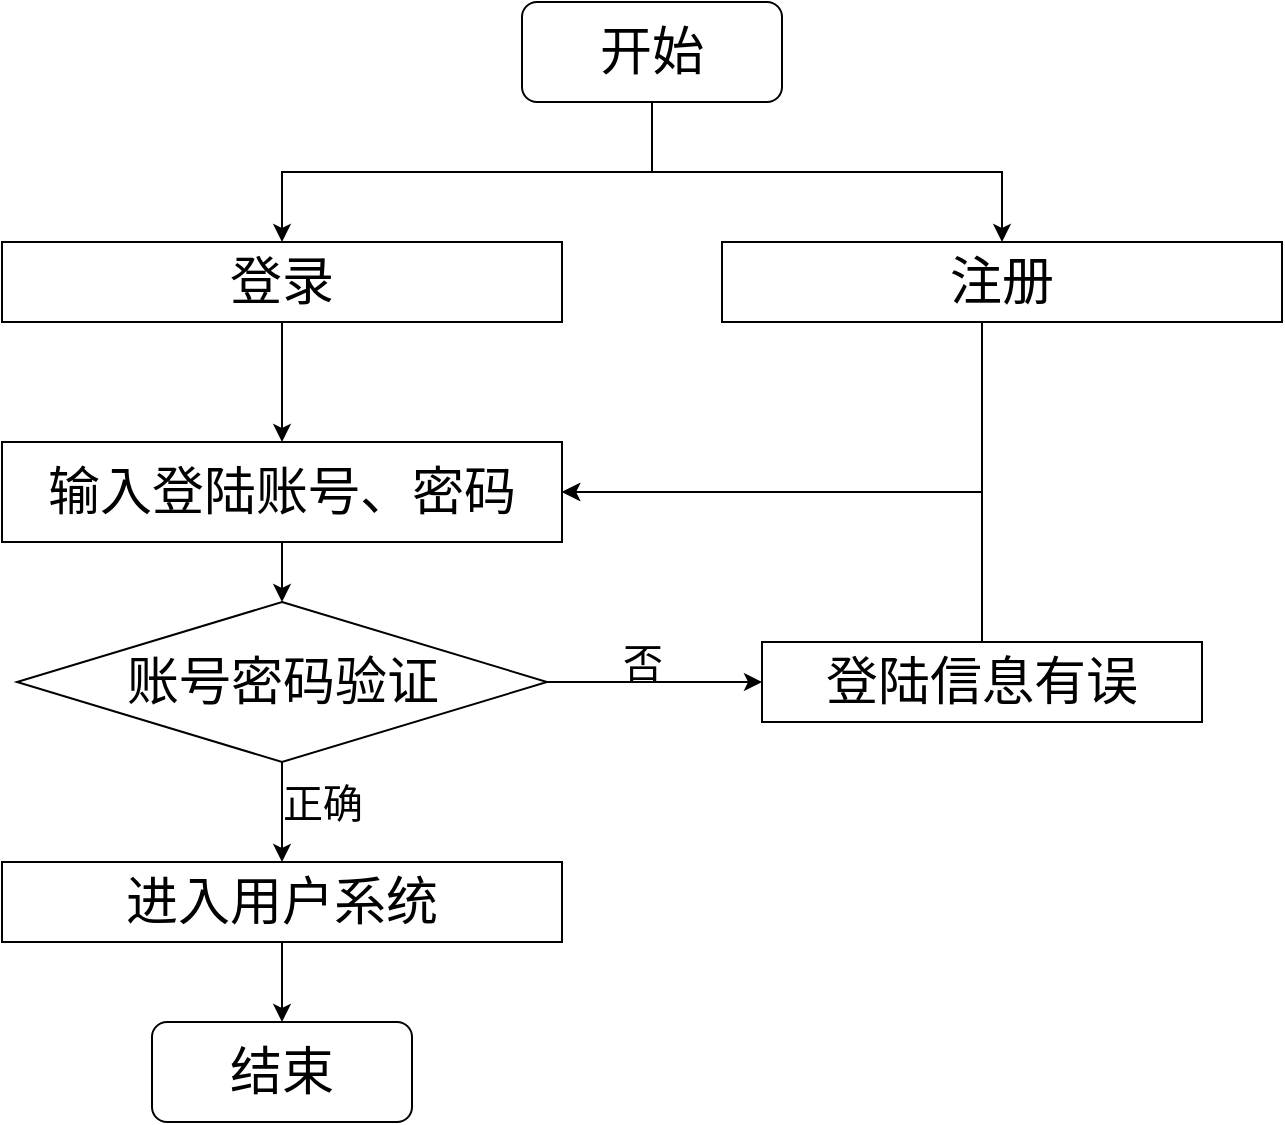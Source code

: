 <mxfile version="23.1.7" type="github">
  <diagram name="第 1 页" id="NWU4LuOlO00TV0fYENMZ">
    <mxGraphModel dx="1496" dy="715" grid="1" gridSize="10" guides="1" tooltips="1" connect="1" arrows="1" fold="1" page="1" pageScale="1" pageWidth="827" pageHeight="1169" math="0" shadow="0">
      <root>
        <mxCell id="0" />
        <mxCell id="1" parent="0" />
        <mxCell id="YuvGIDxuMpSHbDaGzQZ--1" style="edgeStyle=orthogonalEdgeStyle;rounded=0;orthogonalLoop=1;jettySize=auto;html=1;entryX=0.5;entryY=0;entryDx=0;entryDy=0;exitX=0.5;exitY=1;exitDx=0;exitDy=0;" edge="1" parent="1" source="YuvGIDxuMpSHbDaGzQZ--2" target="YuvGIDxuMpSHbDaGzQZ--4">
          <mxGeometry relative="1" as="geometry">
            <mxPoint x="380" y="120" as="sourcePoint" />
          </mxGeometry>
        </mxCell>
        <mxCell id="YuvGIDxuMpSHbDaGzQZ--2" value="开始" style="rounded=1;whiteSpace=wrap;html=1;fillColor=none;fontSize=26;fontFamily=宋体;" vertex="1" parent="1">
          <mxGeometry x="380" y="60" width="130" height="50" as="geometry" />
        </mxCell>
        <mxCell id="YuvGIDxuMpSHbDaGzQZ--3" style="edgeStyle=orthogonalEdgeStyle;rounded=0;orthogonalLoop=1;jettySize=auto;html=1;entryX=0.5;entryY=0;entryDx=0;entryDy=0;exitX=0.5;exitY=1;exitDx=0;exitDy=0;" edge="1" parent="1" source="YuvGIDxuMpSHbDaGzQZ--2" target="YuvGIDxuMpSHbDaGzQZ--6">
          <mxGeometry relative="1" as="geometry" />
        </mxCell>
        <mxCell id="YuvGIDxuMpSHbDaGzQZ--4" value="&lt;font face=&quot;宋体&quot;&gt;&lt;span style=&quot;font-size: 26px;&quot;&gt;登录&lt;/span&gt;&lt;/font&gt;" style="rounded=0;whiteSpace=wrap;html=1;fillColor=none;" vertex="1" parent="1">
          <mxGeometry x="120" y="180" width="280" height="40" as="geometry" />
        </mxCell>
        <mxCell id="YuvGIDxuMpSHbDaGzQZ--5" style="edgeStyle=orthogonalEdgeStyle;rounded=0;orthogonalLoop=1;jettySize=auto;html=1;entryX=0.5;entryY=0;entryDx=0;entryDy=0;exitX=0.5;exitY=1;exitDx=0;exitDy=0;" edge="1" parent="1" source="YuvGIDxuMpSHbDaGzQZ--4" target="YuvGIDxuMpSHbDaGzQZ--8">
          <mxGeometry relative="1" as="geometry" />
        </mxCell>
        <mxCell id="YuvGIDxuMpSHbDaGzQZ--21" style="edgeStyle=orthogonalEdgeStyle;rounded=0;orthogonalLoop=1;jettySize=auto;html=1;entryX=1;entryY=0.5;entryDx=0;entryDy=0;" edge="1" parent="1" source="YuvGIDxuMpSHbDaGzQZ--6" target="YuvGIDxuMpSHbDaGzQZ--8">
          <mxGeometry relative="1" as="geometry">
            <Array as="points">
              <mxPoint x="610" y="305" />
            </Array>
          </mxGeometry>
        </mxCell>
        <mxCell id="YuvGIDxuMpSHbDaGzQZ--6" value="&lt;font style=&quot;font-size: 26px;&quot; face=&quot;宋体&quot;&gt;注册&lt;/font&gt;" style="rounded=0;whiteSpace=wrap;html=1;fillColor=none;" vertex="1" parent="1">
          <mxGeometry x="480" y="180" width="280" height="40" as="geometry" />
        </mxCell>
        <mxCell id="YuvGIDxuMpSHbDaGzQZ--15" style="edgeStyle=orthogonalEdgeStyle;rounded=0;orthogonalLoop=1;jettySize=auto;html=1;entryX=0.5;entryY=0;entryDx=0;entryDy=0;" edge="1" parent="1" source="YuvGIDxuMpSHbDaGzQZ--8" target="YuvGIDxuMpSHbDaGzQZ--14">
          <mxGeometry relative="1" as="geometry" />
        </mxCell>
        <mxCell id="YuvGIDxuMpSHbDaGzQZ--8" value="&lt;font style=&quot;font-size: 26px;&quot; face=&quot;宋体&quot;&gt;输入登陆账号、密码&lt;/font&gt;" style="rounded=0;whiteSpace=wrap;html=1;fillColor=none;" vertex="1" parent="1">
          <mxGeometry x="120" y="280" width="280" height="50" as="geometry" />
        </mxCell>
        <mxCell id="YuvGIDxuMpSHbDaGzQZ--20" style="edgeStyle=orthogonalEdgeStyle;rounded=0;orthogonalLoop=1;jettySize=auto;html=1;entryX=1;entryY=0.5;entryDx=0;entryDy=0;" edge="1" parent="1" source="YuvGIDxuMpSHbDaGzQZ--10" target="YuvGIDxuMpSHbDaGzQZ--8">
          <mxGeometry relative="1" as="geometry">
            <Array as="points">
              <mxPoint x="610" y="305" />
            </Array>
          </mxGeometry>
        </mxCell>
        <mxCell id="YuvGIDxuMpSHbDaGzQZ--10" value="&lt;font style=&quot;font-size: 26px;&quot; face=&quot;宋体&quot;&gt;登陆信息有误&lt;/font&gt;" style="rounded=0;whiteSpace=wrap;html=1;fillColor=none;" vertex="1" parent="1">
          <mxGeometry x="500" y="380" width="220" height="40" as="geometry" />
        </mxCell>
        <mxCell id="YuvGIDxuMpSHbDaGzQZ--11" style="edgeStyle=orthogonalEdgeStyle;rounded=0;orthogonalLoop=1;jettySize=auto;html=1;entryX=0.5;entryY=0;entryDx=0;entryDy=0;" edge="1" parent="1" source="YuvGIDxuMpSHbDaGzQZ--12" target="YuvGIDxuMpSHbDaGzQZ--13">
          <mxGeometry relative="1" as="geometry" />
        </mxCell>
        <mxCell id="YuvGIDxuMpSHbDaGzQZ--12" value="&lt;font style=&quot;font-size: 26px;&quot; face=&quot;宋体&quot;&gt;进入用户系统&lt;/font&gt;" style="rounded=0;whiteSpace=wrap;html=1;fillColor=none;" vertex="1" parent="1">
          <mxGeometry x="120" y="490" width="280" height="40" as="geometry" />
        </mxCell>
        <mxCell id="YuvGIDxuMpSHbDaGzQZ--13" value="结束" style="rounded=1;whiteSpace=wrap;html=1;fillColor=none;fontSize=26;fontFamily=宋体;" vertex="1" parent="1">
          <mxGeometry x="195" y="570" width="130" height="50" as="geometry" />
        </mxCell>
        <mxCell id="YuvGIDxuMpSHbDaGzQZ--17" style="edgeStyle=orthogonalEdgeStyle;rounded=0;orthogonalLoop=1;jettySize=auto;html=1;entryX=0.5;entryY=0;entryDx=0;entryDy=0;" edge="1" parent="1" source="YuvGIDxuMpSHbDaGzQZ--14" target="YuvGIDxuMpSHbDaGzQZ--12">
          <mxGeometry relative="1" as="geometry" />
        </mxCell>
        <mxCell id="YuvGIDxuMpSHbDaGzQZ--18" value="&lt;font face=&quot;宋体&quot; style=&quot;font-size: 20px;&quot;&gt;正确&lt;/font&gt;" style="edgeLabel;html=1;align=center;verticalAlign=middle;resizable=0;points=[];" vertex="1" connectable="0" parent="YuvGIDxuMpSHbDaGzQZ--17">
          <mxGeometry x="-0.2" y="2" relative="1" as="geometry">
            <mxPoint x="18" as="offset" />
          </mxGeometry>
        </mxCell>
        <mxCell id="YuvGIDxuMpSHbDaGzQZ--19" style="edgeStyle=orthogonalEdgeStyle;rounded=0;orthogonalLoop=1;jettySize=auto;html=1;entryX=0;entryY=0.5;entryDx=0;entryDy=0;" edge="1" parent="1" source="YuvGIDxuMpSHbDaGzQZ--14" target="YuvGIDxuMpSHbDaGzQZ--10">
          <mxGeometry relative="1" as="geometry" />
        </mxCell>
        <mxCell id="YuvGIDxuMpSHbDaGzQZ--14" value="&lt;font face=&quot;宋体&quot; style=&quot;font-size: 26px;&quot;&gt;账号密码验证&lt;/font&gt;" style="rhombus;whiteSpace=wrap;html=1;fillColor=none;" vertex="1" parent="1">
          <mxGeometry x="127.5" y="360" width="265" height="80" as="geometry" />
        </mxCell>
        <mxCell id="YuvGIDxuMpSHbDaGzQZ--22" value="&lt;font style=&quot;font-size: 20px;&quot;&gt;否&lt;/font&gt;" style="text;html=1;align=center;verticalAlign=middle;resizable=0;points=[];autosize=1;strokeColor=none;fillColor=none;fontFamily=宋体;" vertex="1" parent="1">
          <mxGeometry x="420" y="370" width="40" height="40" as="geometry" />
        </mxCell>
      </root>
    </mxGraphModel>
  </diagram>
</mxfile>
